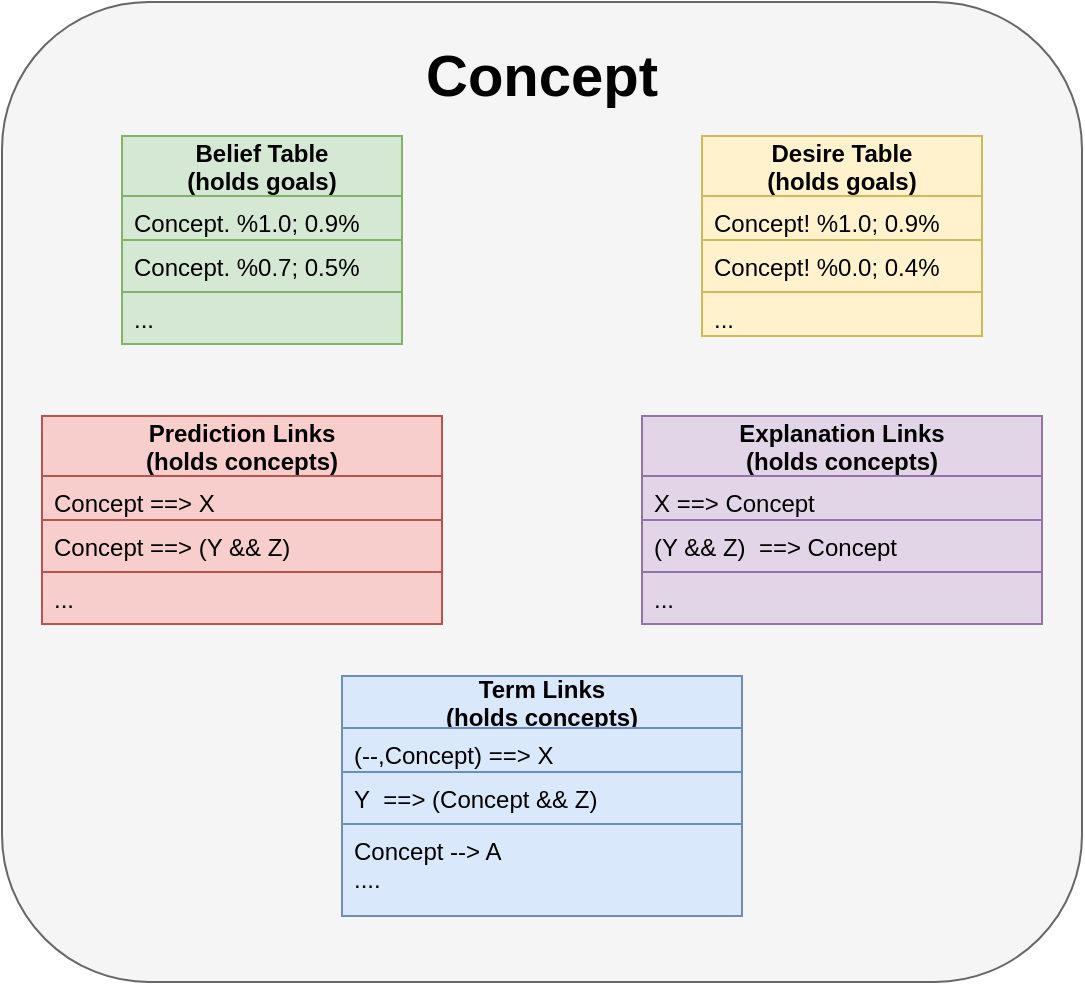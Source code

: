 <mxfile version="14.7.0" type="device"><diagram id="w7f5sULCflXGYujnPXfH" name="Page-1"><mxGraphModel dx="368" dy="677" grid="1" gridSize="10" guides="1" tooltips="1" connect="1" arrows="1" fold="1" page="1" pageScale="1" pageWidth="850" pageHeight="1100" math="0" shadow="0"><root><mxCell id="0"/><mxCell id="1" parent="0"/><mxCell id="xPUmJTJbTsdCuK0HEz1x-1" value="" style="rounded=1;whiteSpace=wrap;html=1;fillColor=#f5f5f5;strokeColor=#666666;fontColor=#333333;" parent="1" vertex="1"><mxGeometry x="170" y="100" width="540" height="490" as="geometry"/></mxCell><mxCell id="xPUmJTJbTsdCuK0HEz1x-2" value="&lt;p style=&quot;line-height: 90%&quot;&gt;&lt;b&gt;&lt;font style=&quot;font-size: 29px&quot;&gt;Concept&lt;/font&gt;&lt;/b&gt;&lt;/p&gt;" style="text;html=1;strokeColor=none;fillColor=none;align=center;verticalAlign=middle;whiteSpace=wrap;rounded=0;" parent="1" vertex="1"><mxGeometry x="340" y="130" width="200" height="20" as="geometry"/></mxCell><mxCell id="xPUmJTJbTsdCuK0HEz1x-7" value="&#xA;&#xA;&#xA;Belief Table&#xA;(holds goals)&#xA;&#xA;&#xA;" style="swimlane;fontStyle=1;childLayout=stackLayout;horizontal=1;startSize=30;fillColor=#d5e8d4;horizontalStack=0;resizeParent=1;resizeParentMax=0;resizeLast=0;collapsible=1;marginBottom=0;strokeColor=#82b366;" parent="1" vertex="1"><mxGeometry x="230" y="167" width="140" height="104" as="geometry"/></mxCell><mxCell id="xPUmJTJbTsdCuK0HEz1x-8" value="Concept. %1.0; 0.9%" style="text;strokeColor=#82b366;fillColor=#d5e8d4;align=left;verticalAlign=top;spacingLeft=4;spacingRight=4;overflow=hidden;rotatable=0;points=[[0,0.5],[1,0.5]];portConstraint=eastwest;fontStyle=0" parent="xPUmJTJbTsdCuK0HEz1x-7" vertex="1"><mxGeometry y="30" width="140" height="22" as="geometry"/></mxCell><mxCell id="xPUmJTJbTsdCuK0HEz1x-9" value="Concept. %0.7; 0.5%" style="text;strokeColor=#82b366;fillColor=#d5e8d4;align=left;verticalAlign=top;spacingLeft=4;spacingRight=4;overflow=hidden;rotatable=0;points=[[0,0.5],[1,0.5]];portConstraint=eastwest;" parent="xPUmJTJbTsdCuK0HEz1x-7" vertex="1"><mxGeometry y="52" width="140" height="26" as="geometry"/></mxCell><mxCell id="xPUmJTJbTsdCuK0HEz1x-10" value="..." style="text;strokeColor=#82b366;fillColor=#d5e8d4;align=left;verticalAlign=top;spacingLeft=4;spacingRight=4;overflow=hidden;rotatable=0;points=[[0,0.5],[1,0.5]];portConstraint=eastwest;" parent="xPUmJTJbTsdCuK0HEz1x-7" vertex="1"><mxGeometry y="78" width="140" height="26" as="geometry"/></mxCell><mxCell id="xPUmJTJbTsdCuK0HEz1x-11" value="&#xA;Desire Table&#xA;(holds goals)&#xA;" style="swimlane;fontStyle=1;childLayout=stackLayout;horizontal=1;startSize=30;fillColor=#fff2cc;horizontalStack=0;resizeParent=1;resizeParentMax=0;resizeLast=0;collapsible=1;marginBottom=0;strokeColor=#d6b656;" parent="1" vertex="1"><mxGeometry x="520" y="167" width="140" height="100" as="geometry"/></mxCell><mxCell id="xPUmJTJbTsdCuK0HEz1x-12" value="Concept! %1.0; 0.9%" style="text;strokeColor=#d6b656;fillColor=#fff2cc;align=left;verticalAlign=top;spacingLeft=4;spacingRight=4;overflow=hidden;rotatable=0;points=[[0,0.5],[1,0.5]];portConstraint=eastwest;" parent="xPUmJTJbTsdCuK0HEz1x-11" vertex="1"><mxGeometry y="30" width="140" height="22" as="geometry"/></mxCell><mxCell id="xPUmJTJbTsdCuK0HEz1x-13" value="Concept! %0.0; 0.4%" style="text;strokeColor=#d6b656;fillColor=#fff2cc;align=left;verticalAlign=top;spacingLeft=4;spacingRight=4;overflow=hidden;rotatable=0;points=[[0,0.5],[1,0.5]];portConstraint=eastwest;" parent="xPUmJTJbTsdCuK0HEz1x-11" vertex="1"><mxGeometry y="52" width="140" height="26" as="geometry"/></mxCell><mxCell id="xPUmJTJbTsdCuK0HEz1x-14" value="..." style="text;strokeColor=#d6b656;fillColor=#fff2cc;align=left;verticalAlign=top;spacingLeft=4;spacingRight=4;overflow=hidden;rotatable=0;points=[[0,0.5],[1,0.5]];portConstraint=eastwest;" parent="xPUmJTJbTsdCuK0HEz1x-11" vertex="1"><mxGeometry y="78" width="140" height="22" as="geometry"/></mxCell><mxCell id="xPUmJTJbTsdCuK0HEz1x-17" value="&#xA;Prediction Links&#xA;(holds concepts)&#xA;" style="swimlane;fontStyle=1;childLayout=stackLayout;horizontal=1;startSize=30;fillColor=#f8cecc;horizontalStack=0;resizeParent=1;resizeParentMax=0;resizeLast=0;collapsible=1;marginBottom=0;strokeColor=#b85450;" parent="1" vertex="1"><mxGeometry x="190" y="307" width="200" height="104" as="geometry"/></mxCell><mxCell id="xPUmJTJbTsdCuK0HEz1x-18" value="Concept ==&gt; X" style="text;strokeColor=#b85450;fillColor=#f8cecc;align=left;verticalAlign=top;spacingLeft=4;spacingRight=4;overflow=hidden;rotatable=0;points=[[0,0.5],[1,0.5]];portConstraint=eastwest;fontStyle=0" parent="xPUmJTJbTsdCuK0HEz1x-17" vertex="1"><mxGeometry y="30" width="200" height="22" as="geometry"/></mxCell><mxCell id="xPUmJTJbTsdCuK0HEz1x-19" value="Concept ==&gt; (Y &amp;&amp; Z)" style="text;strokeColor=#b85450;fillColor=#f8cecc;align=left;verticalAlign=top;spacingLeft=4;spacingRight=4;overflow=hidden;rotatable=0;points=[[0,0.5],[1,0.5]];portConstraint=eastwest;" parent="xPUmJTJbTsdCuK0HEz1x-17" vertex="1"><mxGeometry y="52" width="200" height="26" as="geometry"/></mxCell><mxCell id="xPUmJTJbTsdCuK0HEz1x-20" value="..." style="text;strokeColor=#b85450;fillColor=#f8cecc;align=left;verticalAlign=top;spacingLeft=4;spacingRight=4;overflow=hidden;rotatable=0;points=[[0,0.5],[1,0.5]];portConstraint=eastwest;" parent="xPUmJTJbTsdCuK0HEz1x-17" vertex="1"><mxGeometry y="78" width="200" height="26" as="geometry"/></mxCell><mxCell id="xPUmJTJbTsdCuK0HEz1x-22" value="&#xA;Explanation Links&#xA;(holds concepts)&#xA;" style="swimlane;fontStyle=1;childLayout=stackLayout;horizontal=1;startSize=30;fillColor=#e1d5e7;horizontalStack=0;resizeParent=1;resizeParentMax=0;resizeLast=0;collapsible=1;marginBottom=0;strokeColor=#9673a6;" parent="1" vertex="1"><mxGeometry x="490" y="307" width="200" height="104" as="geometry"/></mxCell><mxCell id="xPUmJTJbTsdCuK0HEz1x-23" value="X ==&gt; Concept" style="text;strokeColor=#9673a6;fillColor=#e1d5e7;align=left;verticalAlign=top;spacingLeft=4;spacingRight=4;overflow=hidden;rotatable=0;points=[[0,0.5],[1,0.5]];portConstraint=eastwest;fontStyle=0" parent="xPUmJTJbTsdCuK0HEz1x-22" vertex="1"><mxGeometry y="30" width="200" height="22" as="geometry"/></mxCell><mxCell id="xPUmJTJbTsdCuK0HEz1x-24" value="(Y &amp;&amp; Z)  ==&gt; Concept" style="text;strokeColor=#9673a6;fillColor=#e1d5e7;align=left;verticalAlign=top;spacingLeft=4;spacingRight=4;overflow=hidden;rotatable=0;points=[[0,0.5],[1,0.5]];portConstraint=eastwest;" parent="xPUmJTJbTsdCuK0HEz1x-22" vertex="1"><mxGeometry y="52" width="200" height="26" as="geometry"/></mxCell><mxCell id="xPUmJTJbTsdCuK0HEz1x-25" value="..." style="text;strokeColor=#9673a6;fillColor=#e1d5e7;align=left;verticalAlign=top;spacingLeft=4;spacingRight=4;overflow=hidden;rotatable=0;points=[[0,0.5],[1,0.5]];portConstraint=eastwest;" parent="xPUmJTJbTsdCuK0HEz1x-22" vertex="1"><mxGeometry y="78" width="200" height="26" as="geometry"/></mxCell><mxCell id="xPUmJTJbTsdCuK0HEz1x-26" value="&#xA;Term Links&#xA;(holds concepts)&#xA;" style="swimlane;fontStyle=1;childLayout=stackLayout;horizontal=1;startSize=26;fillColor=#dae8fc;horizontalStack=0;resizeParent=1;resizeParentMax=0;resizeLast=0;collapsible=1;marginBottom=0;strokeColor=#6c8ebf;" parent="1" vertex="1"><mxGeometry x="340" y="437" width="200" height="120" as="geometry"/></mxCell><mxCell id="xPUmJTJbTsdCuK0HEz1x-27" value="(--,Concept) ==&gt; X" style="text;strokeColor=#6c8ebf;fillColor=#dae8fc;align=left;verticalAlign=top;spacingLeft=4;spacingRight=4;overflow=hidden;rotatable=0;points=[[0,0.5],[1,0.5]];portConstraint=eastwest;fontStyle=0" parent="xPUmJTJbTsdCuK0HEz1x-26" vertex="1"><mxGeometry y="26" width="200" height="22" as="geometry"/></mxCell><mxCell id="xPUmJTJbTsdCuK0HEz1x-28" value="Y  ==&gt; (Concept &amp;&amp; Z)" style="text;strokeColor=#6c8ebf;fillColor=#dae8fc;align=left;verticalAlign=top;spacingLeft=4;spacingRight=4;overflow=hidden;rotatable=0;points=[[0,0.5],[1,0.5]];portConstraint=eastwest;" parent="xPUmJTJbTsdCuK0HEz1x-26" vertex="1"><mxGeometry y="48" width="200" height="26" as="geometry"/></mxCell><mxCell id="xPUmJTJbTsdCuK0HEz1x-29" value="Concept --&gt; A&#xA;....&#xA;" style="text;strokeColor=#6c8ebf;fillColor=#dae8fc;align=left;verticalAlign=top;spacingLeft=4;spacingRight=4;overflow=hidden;rotatable=0;points=[[0,0.5],[1,0.5]];portConstraint=eastwest;" parent="xPUmJTJbTsdCuK0HEz1x-26" vertex="1"><mxGeometry y="74" width="200" height="46" as="geometry"/></mxCell></root></mxGraphModel></diagram></mxfile>